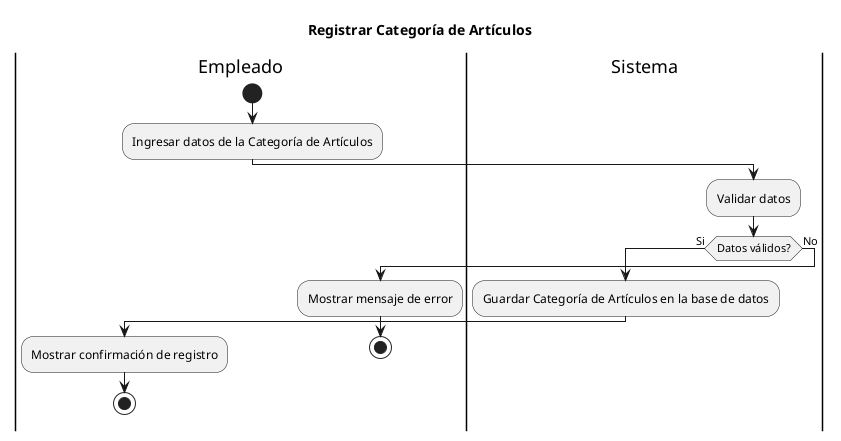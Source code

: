 @startuml da_registrar_Categoria
Title Registrar Categoría de Artículos
|Empleado|
start
:Ingresar datos de la Categoría de Artículos;
|Sistema|
:Validar datos;

if (Datos válidos?) is (Si) then
:Guardar Categoría de Artículos en la base de datos;
|Empleado|
:Mostrar confirmación de registro;
stop
else (No)
|Empleado|
:Mostrar mensaje de error;
stop
